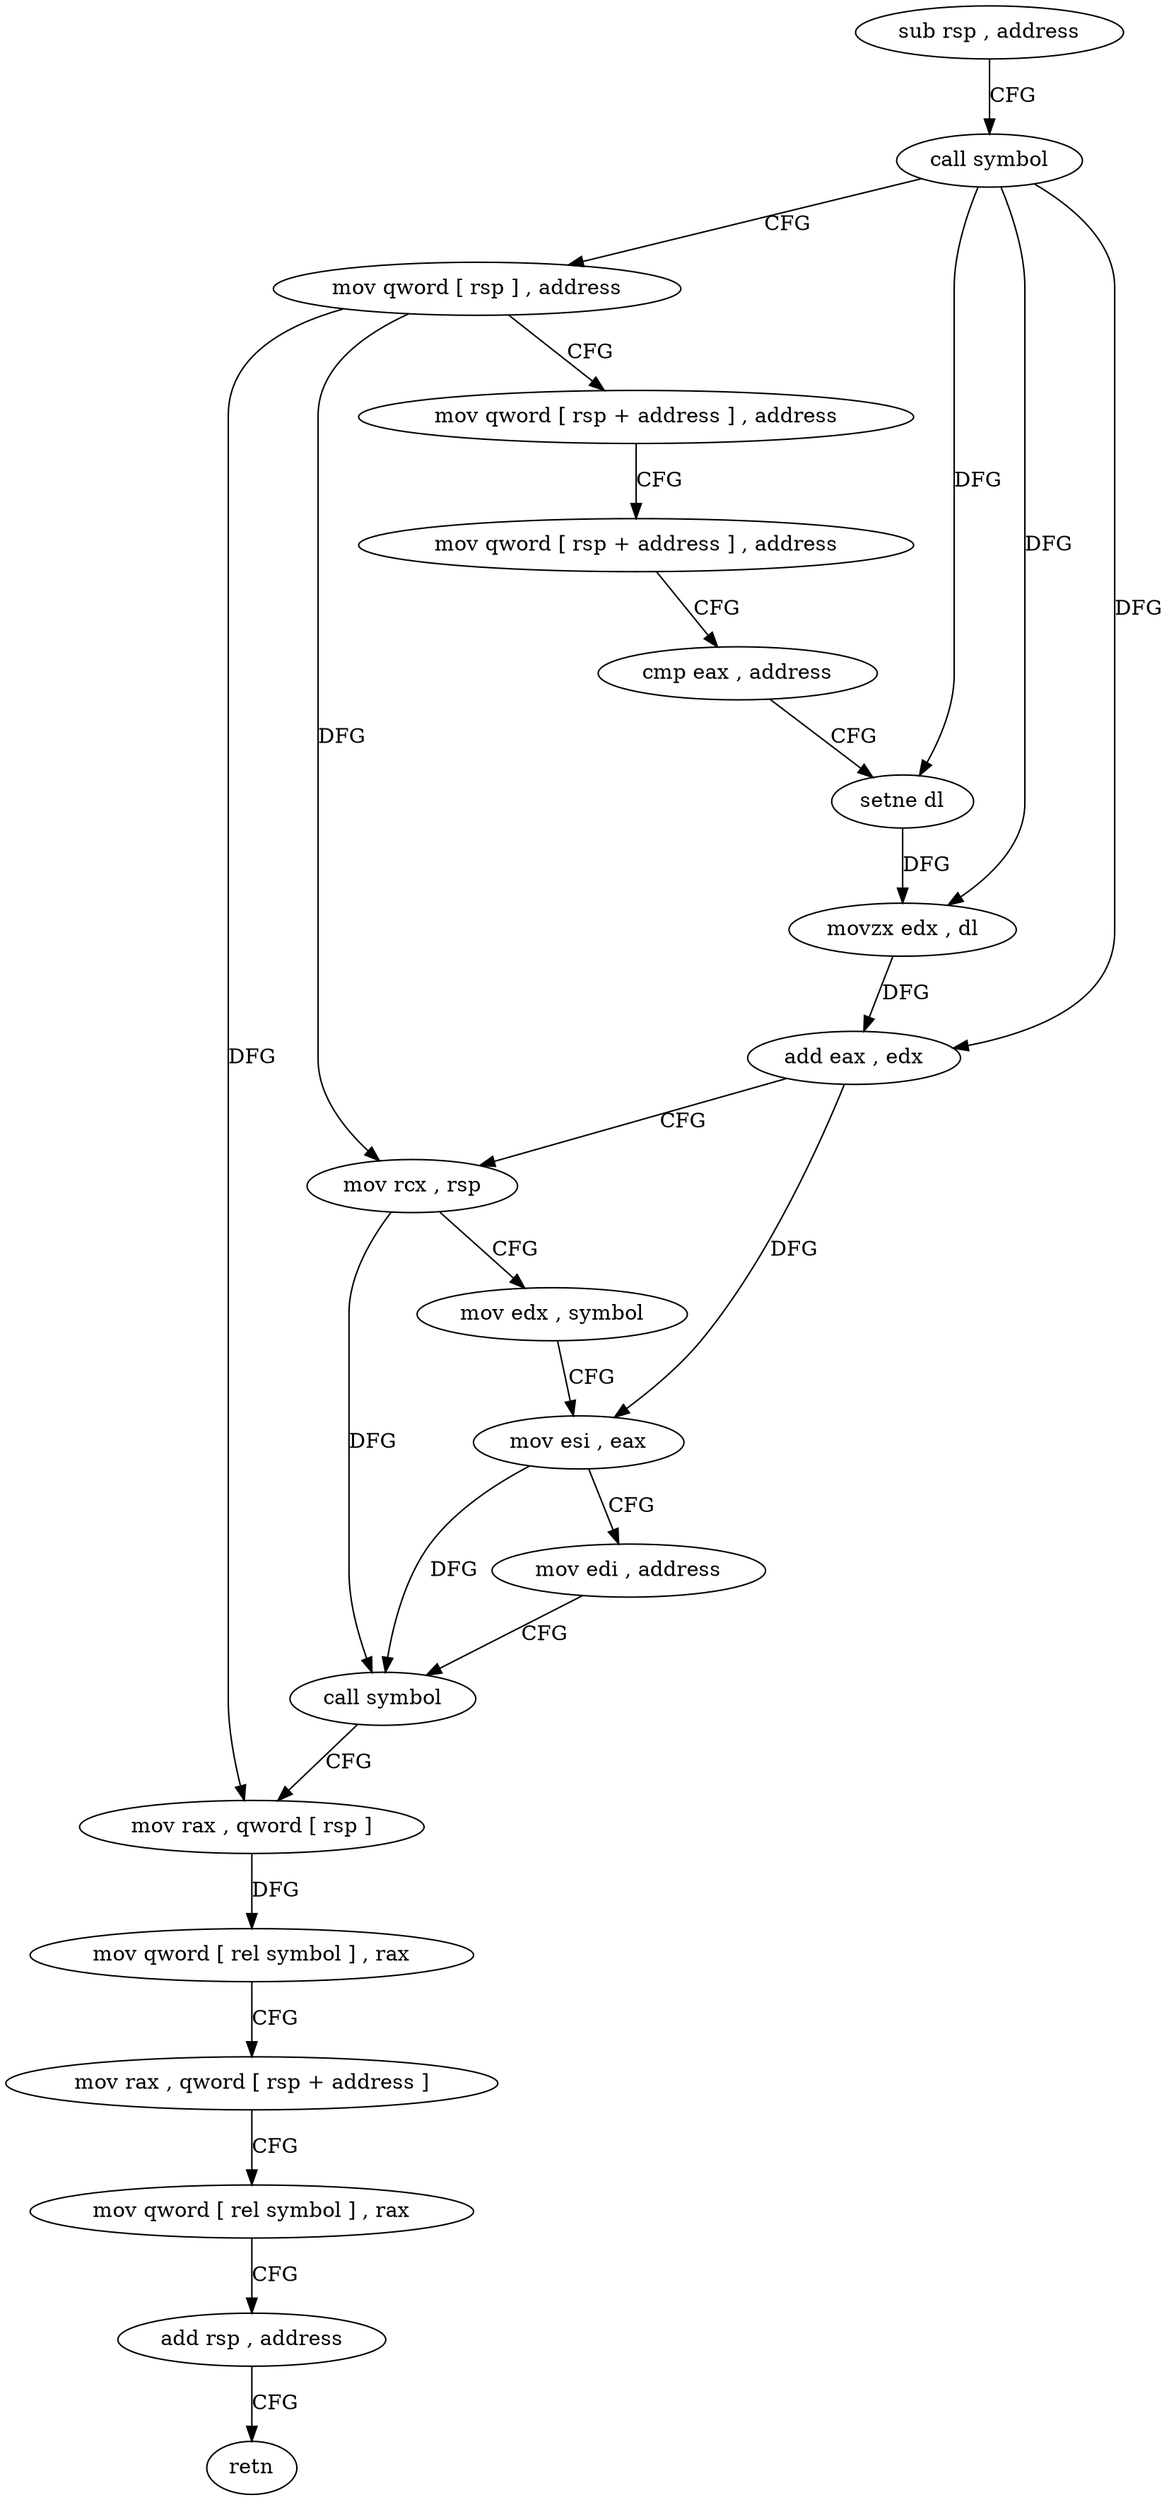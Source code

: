 digraph "func" {
"4259277" [label = "sub rsp , address" ]
"4259281" [label = "call symbol" ]
"4259286" [label = "mov qword [ rsp ] , address" ]
"4259294" [label = "mov qword [ rsp + address ] , address" ]
"4259303" [label = "mov qword [ rsp + address ] , address" ]
"4259312" [label = "cmp eax , address" ]
"4259317" [label = "setne dl" ]
"4259320" [label = "movzx edx , dl" ]
"4259323" [label = "add eax , edx" ]
"4259325" [label = "mov rcx , rsp" ]
"4259328" [label = "mov edx , symbol" ]
"4259333" [label = "mov esi , eax" ]
"4259335" [label = "mov edi , address" ]
"4259340" [label = "call symbol" ]
"4259345" [label = "mov rax , qword [ rsp ]" ]
"4259349" [label = "mov qword [ rel symbol ] , rax" ]
"4259356" [label = "mov rax , qword [ rsp + address ]" ]
"4259361" [label = "mov qword [ rel symbol ] , rax" ]
"4259368" [label = "add rsp , address" ]
"4259372" [label = "retn" ]
"4259277" -> "4259281" [ label = "CFG" ]
"4259281" -> "4259286" [ label = "CFG" ]
"4259281" -> "4259317" [ label = "DFG" ]
"4259281" -> "4259323" [ label = "DFG" ]
"4259281" -> "4259320" [ label = "DFG" ]
"4259286" -> "4259294" [ label = "CFG" ]
"4259286" -> "4259345" [ label = "DFG" ]
"4259286" -> "4259325" [ label = "DFG" ]
"4259294" -> "4259303" [ label = "CFG" ]
"4259303" -> "4259312" [ label = "CFG" ]
"4259312" -> "4259317" [ label = "CFG" ]
"4259317" -> "4259320" [ label = "DFG" ]
"4259320" -> "4259323" [ label = "DFG" ]
"4259323" -> "4259325" [ label = "CFG" ]
"4259323" -> "4259333" [ label = "DFG" ]
"4259325" -> "4259328" [ label = "CFG" ]
"4259325" -> "4259340" [ label = "DFG" ]
"4259328" -> "4259333" [ label = "CFG" ]
"4259333" -> "4259335" [ label = "CFG" ]
"4259333" -> "4259340" [ label = "DFG" ]
"4259335" -> "4259340" [ label = "CFG" ]
"4259340" -> "4259345" [ label = "CFG" ]
"4259345" -> "4259349" [ label = "DFG" ]
"4259349" -> "4259356" [ label = "CFG" ]
"4259356" -> "4259361" [ label = "CFG" ]
"4259361" -> "4259368" [ label = "CFG" ]
"4259368" -> "4259372" [ label = "CFG" ]
}
